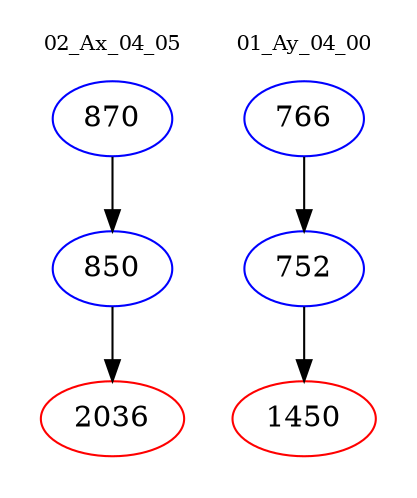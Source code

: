 digraph{
subgraph cluster_0 {
color = white
label = "02_Ax_04_05";
fontsize=10;
T0_870 [label="870", color="blue"]
T0_870 -> T0_850 [color="black"]
T0_850 [label="850", color="blue"]
T0_850 -> T0_2036 [color="black"]
T0_2036 [label="2036", color="red"]
}
subgraph cluster_1 {
color = white
label = "01_Ay_04_00";
fontsize=10;
T1_766 [label="766", color="blue"]
T1_766 -> T1_752 [color="black"]
T1_752 [label="752", color="blue"]
T1_752 -> T1_1450 [color="black"]
T1_1450 [label="1450", color="red"]
}
}
